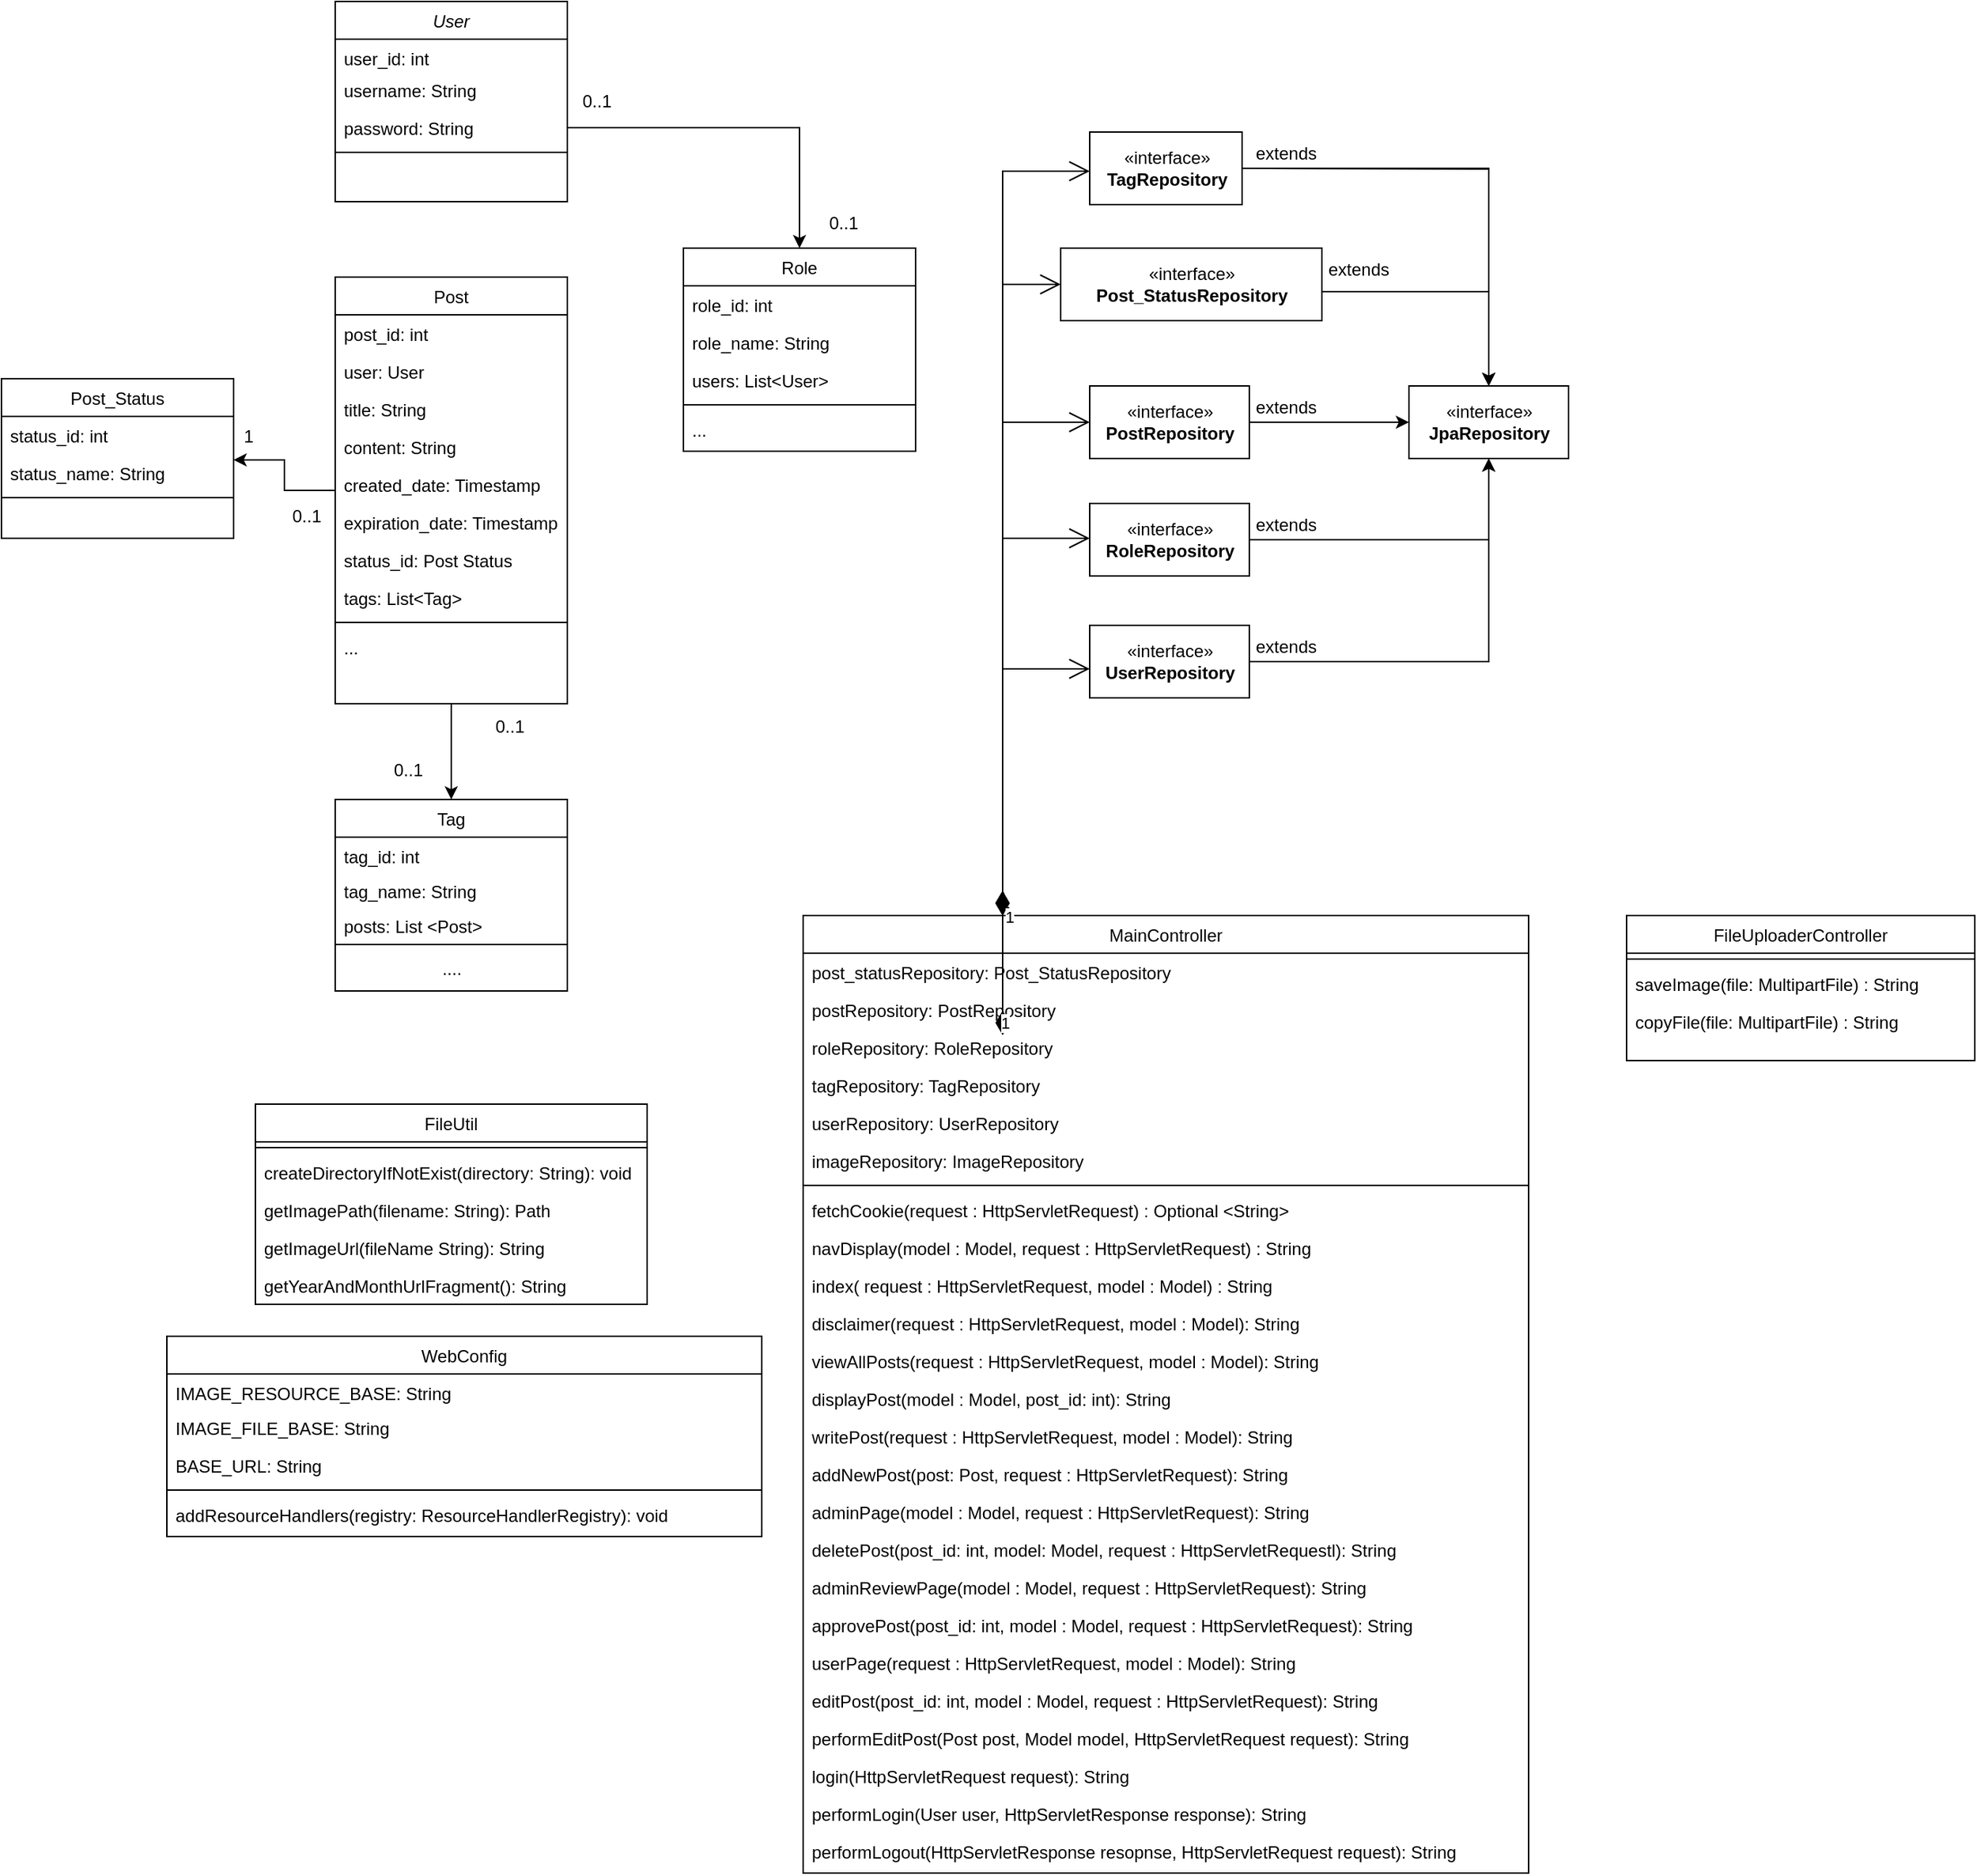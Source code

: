 <mxfile version="20.6.0" type="google"><diagram id="C5RBs43oDa-KdzZeNtuy" name="Page-1"><mxGraphModel dx="2312" dy="975" grid="1" gridSize="10" guides="1" tooltips="1" connect="1" arrows="1" fold="1" page="1" pageScale="1" pageWidth="827" pageHeight="1169" math="0" shadow="0"><root><mxCell id="WIyWlLk6GJQsqaUBKTNV-0"/><mxCell id="WIyWlLk6GJQsqaUBKTNV-1" parent="WIyWlLk6GJQsqaUBKTNV-0"/><mxCell id="zkfFHV4jXpPFQw0GAbJ--0" value="User" style="swimlane;fontStyle=2;align=center;verticalAlign=top;childLayout=stackLayout;horizontal=1;startSize=26;horizontalStack=0;resizeParent=1;resizeLast=0;collapsible=1;marginBottom=0;rounded=0;shadow=0;strokeWidth=1;" parent="WIyWlLk6GJQsqaUBKTNV-1" vertex="1"><mxGeometry x="120" y="170" width="160" height="138" as="geometry"><mxRectangle x="230" y="140" width="160" height="26" as="alternateBounds"/></mxGeometry></mxCell><mxCell id="zkfFHV4jXpPFQw0GAbJ--1" value="user_id: int" style="text;align=left;verticalAlign=top;spacingLeft=4;spacingRight=4;overflow=hidden;rotatable=0;points=[[0,0.5],[1,0.5]];portConstraint=eastwest;" parent="zkfFHV4jXpPFQw0GAbJ--0" vertex="1"><mxGeometry y="26" width="160" height="22" as="geometry"/></mxCell><mxCell id="zkfFHV4jXpPFQw0GAbJ--2" value="username: String" style="text;align=left;verticalAlign=top;spacingLeft=4;spacingRight=4;overflow=hidden;rotatable=0;points=[[0,0.5],[1,0.5]];portConstraint=eastwest;rounded=0;shadow=0;html=0;" parent="zkfFHV4jXpPFQw0GAbJ--0" vertex="1"><mxGeometry y="48" width="160" height="26" as="geometry"/></mxCell><mxCell id="zkfFHV4jXpPFQw0GAbJ--3" value="password: String" style="text;align=left;verticalAlign=top;spacingLeft=4;spacingRight=4;overflow=hidden;rotatable=0;points=[[0,0.5],[1,0.5]];portConstraint=eastwest;rounded=0;shadow=0;html=0;" parent="zkfFHV4jXpPFQw0GAbJ--0" vertex="1"><mxGeometry y="74" width="160" height="26" as="geometry"/></mxCell><mxCell id="zkfFHV4jXpPFQw0GAbJ--4" value="" style="line;html=1;strokeWidth=1;align=left;verticalAlign=middle;spacingTop=-1;spacingLeft=3;spacingRight=3;rotatable=0;labelPosition=right;points=[];portConstraint=eastwest;" parent="zkfFHV4jXpPFQw0GAbJ--0" vertex="1"><mxGeometry y="100" width="160" height="8" as="geometry"/></mxCell><mxCell id="aZ4R069XLsrxZtTj2eL8-34" style="edgeStyle=orthogonalEdgeStyle;rounded=0;orthogonalLoop=1;jettySize=auto;html=1;entryX=0.5;entryY=0;entryDx=0;entryDy=0;" parent="WIyWlLk6GJQsqaUBKTNV-1" source="zkfFHV4jXpPFQw0GAbJ--6" target="zkfFHV4jXpPFQw0GAbJ--13" edge="1"><mxGeometry relative="1" as="geometry"/></mxCell><mxCell id="aZ4R069XLsrxZtTj2eL8-40" style="edgeStyle=orthogonalEdgeStyle;rounded=0;orthogonalLoop=1;jettySize=auto;html=1;entryX=1;entryY=0.154;entryDx=0;entryDy=0;entryPerimeter=0;" parent="WIyWlLk6GJQsqaUBKTNV-1" source="zkfFHV4jXpPFQw0GAbJ--6" target="zkfFHV4jXpPFQw0GAbJ--19" edge="1"><mxGeometry relative="1" as="geometry"/></mxCell><mxCell id="zkfFHV4jXpPFQw0GAbJ--6" value="Post" style="swimlane;fontStyle=0;align=center;verticalAlign=top;childLayout=stackLayout;horizontal=1;startSize=26;horizontalStack=0;resizeParent=1;resizeLast=0;collapsible=1;marginBottom=0;rounded=0;shadow=0;strokeWidth=1;" parent="WIyWlLk6GJQsqaUBKTNV-1" vertex="1"><mxGeometry x="120" y="360" width="160" height="294" as="geometry"><mxRectangle x="130" y="380" width="160" height="26" as="alternateBounds"/></mxGeometry></mxCell><mxCell id="zkfFHV4jXpPFQw0GAbJ--7" value="post_id: int" style="text;align=left;verticalAlign=top;spacingLeft=4;spacingRight=4;overflow=hidden;rotatable=0;points=[[0,0.5],[1,0.5]];portConstraint=eastwest;" parent="zkfFHV4jXpPFQw0GAbJ--6" vertex="1"><mxGeometry y="26" width="160" height="26" as="geometry"/></mxCell><mxCell id="zkfFHV4jXpPFQw0GAbJ--8" value="user: User" style="text;align=left;verticalAlign=top;spacingLeft=4;spacingRight=4;overflow=hidden;rotatable=0;points=[[0,0.5],[1,0.5]];portConstraint=eastwest;rounded=0;shadow=0;html=0;" parent="zkfFHV4jXpPFQw0GAbJ--6" vertex="1"><mxGeometry y="52" width="160" height="26" as="geometry"/></mxCell><mxCell id="aZ4R069XLsrxZtTj2eL8-24" value="title: String" style="text;align=left;verticalAlign=top;spacingLeft=4;spacingRight=4;overflow=hidden;rotatable=0;points=[[0,0.5],[1,0.5]];portConstraint=eastwest;rounded=0;shadow=0;html=0;" parent="zkfFHV4jXpPFQw0GAbJ--6" vertex="1"><mxGeometry y="78" width="160" height="26" as="geometry"/></mxCell><mxCell id="aZ4R069XLsrxZtTj2eL8-25" value="content: String" style="text;align=left;verticalAlign=top;spacingLeft=4;spacingRight=4;overflow=hidden;rotatable=0;points=[[0,0.5],[1,0.5]];portConstraint=eastwest;rounded=0;shadow=0;html=0;" parent="zkfFHV4jXpPFQw0GAbJ--6" vertex="1"><mxGeometry y="104" width="160" height="26" as="geometry"/></mxCell><mxCell id="aZ4R069XLsrxZtTj2eL8-23" value="created_date: Timestamp" style="text;align=left;verticalAlign=top;spacingLeft=4;spacingRight=4;overflow=hidden;rotatable=0;points=[[0,0.5],[1,0.5]];portConstraint=eastwest;rounded=0;shadow=0;html=0;" parent="zkfFHV4jXpPFQw0GAbJ--6" vertex="1"><mxGeometry y="130" width="160" height="26" as="geometry"/></mxCell><mxCell id="aZ4R069XLsrxZtTj2eL8-26" value="expiration_date: Timestamp" style="text;align=left;verticalAlign=top;spacingLeft=4;spacingRight=4;overflow=hidden;rotatable=0;points=[[0,0.5],[1,0.5]];portConstraint=eastwest;rounded=0;shadow=0;html=0;" parent="zkfFHV4jXpPFQw0GAbJ--6" vertex="1"><mxGeometry y="156" width="160" height="26" as="geometry"/></mxCell><mxCell id="aZ4R069XLsrxZtTj2eL8-27" value="status_id: Post Status" style="text;align=left;verticalAlign=top;spacingLeft=4;spacingRight=4;overflow=hidden;rotatable=0;points=[[0,0.5],[1,0.5]];portConstraint=eastwest;rounded=0;shadow=0;html=0;" parent="zkfFHV4jXpPFQw0GAbJ--6" vertex="1"><mxGeometry y="182" width="160" height="26" as="geometry"/></mxCell><mxCell id="aZ4R069XLsrxZtTj2eL8-28" value="tags: List&lt;Tag&gt;" style="text;align=left;verticalAlign=top;spacingLeft=4;spacingRight=4;overflow=hidden;rotatable=0;points=[[0,0.5],[1,0.5]];portConstraint=eastwest;rounded=0;shadow=0;html=0;" parent="zkfFHV4jXpPFQw0GAbJ--6" vertex="1"><mxGeometry y="208" width="160" height="26" as="geometry"/></mxCell><mxCell id="zkfFHV4jXpPFQw0GAbJ--9" value="" style="line;html=1;strokeWidth=1;align=left;verticalAlign=middle;spacingTop=-1;spacingLeft=3;spacingRight=3;rotatable=0;labelPosition=right;points=[];portConstraint=eastwest;" parent="zkfFHV4jXpPFQw0GAbJ--6" vertex="1"><mxGeometry y="234" width="160" height="8" as="geometry"/></mxCell><mxCell id="zkfFHV4jXpPFQw0GAbJ--11" value="..." style="text;align=left;verticalAlign=top;spacingLeft=4;spacingRight=4;overflow=hidden;rotatable=0;points=[[0,0.5],[1,0.5]];portConstraint=eastwest;" parent="zkfFHV4jXpPFQw0GAbJ--6" vertex="1"><mxGeometry y="242" width="160" height="26" as="geometry"/></mxCell><mxCell id="zkfFHV4jXpPFQw0GAbJ--13" value="Tag" style="swimlane;fontStyle=0;align=center;verticalAlign=top;childLayout=stackLayout;horizontal=1;startSize=26;horizontalStack=0;resizeParent=1;resizeLast=0;collapsible=1;marginBottom=0;rounded=0;shadow=0;strokeWidth=1;" parent="WIyWlLk6GJQsqaUBKTNV-1" vertex="1"><mxGeometry x="120" y="720" width="160" height="132" as="geometry"><mxRectangle x="340" y="380" width="170" height="26" as="alternateBounds"/></mxGeometry></mxCell><mxCell id="zkfFHV4jXpPFQw0GAbJ--14" value="tag_id: int" style="text;align=left;verticalAlign=top;spacingLeft=4;spacingRight=4;overflow=hidden;rotatable=0;points=[[0,0.5],[1,0.5]];portConstraint=eastwest;" parent="zkfFHV4jXpPFQw0GAbJ--13" vertex="1"><mxGeometry y="26" width="160" height="24" as="geometry"/></mxCell><mxCell id="aZ4R069XLsrxZtTj2eL8-18" value="tag_name: String" style="text;align=left;verticalAlign=top;spacingLeft=4;spacingRight=4;overflow=hidden;rotatable=0;points=[[0,0.5],[1,0.5]];portConstraint=eastwest;" parent="zkfFHV4jXpPFQw0GAbJ--13" vertex="1"><mxGeometry y="50" width="160" height="24" as="geometry"/></mxCell><mxCell id="aZ4R069XLsrxZtTj2eL8-19" value="posts: List &lt;Post&gt;" style="text;align=left;verticalAlign=top;spacingLeft=4;spacingRight=4;overflow=hidden;rotatable=0;points=[[0,0.5],[1,0.5]];portConstraint=eastwest;" parent="zkfFHV4jXpPFQw0GAbJ--13" vertex="1"><mxGeometry y="74" width="160" height="24" as="geometry"/></mxCell><mxCell id="zkfFHV4jXpPFQw0GAbJ--15" value="" style="line;html=1;strokeWidth=1;align=left;verticalAlign=middle;spacingTop=-1;spacingLeft=3;spacingRight=3;rotatable=0;labelPosition=right;points=[];portConstraint=eastwest;" parent="zkfFHV4jXpPFQw0GAbJ--13" vertex="1"><mxGeometry y="98" width="160" height="4" as="geometry"/></mxCell><mxCell id="aZ4R069XLsrxZtTj2eL8-20" value="...." style="text;html=1;align=center;verticalAlign=middle;resizable=0;points=[];autosize=1;strokeColor=none;fillColor=none;" parent="zkfFHV4jXpPFQw0GAbJ--13" vertex="1"><mxGeometry y="102" width="160" height="30" as="geometry"/></mxCell><mxCell id="zkfFHV4jXpPFQw0GAbJ--17" value="Post_Status" style="swimlane;fontStyle=0;align=center;verticalAlign=top;childLayout=stackLayout;horizontal=1;startSize=26;horizontalStack=0;resizeParent=1;resizeLast=0;collapsible=1;marginBottom=0;rounded=0;shadow=0;strokeWidth=1;" parent="WIyWlLk6GJQsqaUBKTNV-1" vertex="1"><mxGeometry x="-110" y="430" width="160" height="110" as="geometry"><mxRectangle x="550" y="140" width="160" height="26" as="alternateBounds"/></mxGeometry></mxCell><mxCell id="zkfFHV4jXpPFQw0GAbJ--18" value="status_id: int" style="text;align=left;verticalAlign=top;spacingLeft=4;spacingRight=4;overflow=hidden;rotatable=0;points=[[0,0.5],[1,0.5]];portConstraint=eastwest;" parent="zkfFHV4jXpPFQw0GAbJ--17" vertex="1"><mxGeometry y="26" width="160" height="26" as="geometry"/></mxCell><mxCell id="zkfFHV4jXpPFQw0GAbJ--19" value="status_name: String" style="text;align=left;verticalAlign=top;spacingLeft=4;spacingRight=4;overflow=hidden;rotatable=0;points=[[0,0.5],[1,0.5]];portConstraint=eastwest;rounded=0;shadow=0;html=0;" parent="zkfFHV4jXpPFQw0GAbJ--17" vertex="1"><mxGeometry y="52" width="160" height="26" as="geometry"/></mxCell><mxCell id="zkfFHV4jXpPFQw0GAbJ--23" value="" style="line;html=1;strokeWidth=1;align=left;verticalAlign=middle;spacingTop=-1;spacingLeft=3;spacingRight=3;rotatable=0;labelPosition=right;points=[];portConstraint=eastwest;" parent="zkfFHV4jXpPFQw0GAbJ--17" vertex="1"><mxGeometry y="78" width="160" height="8" as="geometry"/></mxCell><mxCell id="aZ4R069XLsrxZtTj2eL8-0" value="Role" style="swimlane;fontStyle=0;align=center;verticalAlign=top;childLayout=stackLayout;horizontal=1;startSize=26;horizontalStack=0;resizeParent=1;resizeLast=0;collapsible=1;marginBottom=0;rounded=0;shadow=0;strokeWidth=1;" parent="WIyWlLk6GJQsqaUBKTNV-1" vertex="1"><mxGeometry x="360" y="340" width="160" height="140" as="geometry"><mxRectangle x="130" y="380" width="160" height="26" as="alternateBounds"/></mxGeometry></mxCell><mxCell id="aZ4R069XLsrxZtTj2eL8-1" value="role_id: int" style="text;align=left;verticalAlign=top;spacingLeft=4;spacingRight=4;overflow=hidden;rotatable=0;points=[[0,0.5],[1,0.5]];portConstraint=eastwest;" parent="aZ4R069XLsrxZtTj2eL8-0" vertex="1"><mxGeometry y="26" width="160" height="26" as="geometry"/></mxCell><mxCell id="aZ4R069XLsrxZtTj2eL8-29" value="role_name: String" style="text;align=left;verticalAlign=top;spacingLeft=4;spacingRight=4;overflow=hidden;rotatable=0;points=[[0,0.5],[1,0.5]];portConstraint=eastwest;" parent="aZ4R069XLsrxZtTj2eL8-0" vertex="1"><mxGeometry y="52" width="160" height="26" as="geometry"/></mxCell><mxCell id="aZ4R069XLsrxZtTj2eL8-30" value="users: List&lt;User&gt;" style="text;align=left;verticalAlign=top;spacingLeft=4;spacingRight=4;overflow=hidden;rotatable=0;points=[[0,0.5],[1,0.5]];portConstraint=eastwest;rounded=0;shadow=0;html=0;" parent="aZ4R069XLsrxZtTj2eL8-0" vertex="1"><mxGeometry y="78" width="160" height="26" as="geometry"/></mxCell><mxCell id="aZ4R069XLsrxZtTj2eL8-3" value="" style="line;html=1;strokeWidth=1;align=left;verticalAlign=middle;spacingTop=-1;spacingLeft=3;spacingRight=3;rotatable=0;labelPosition=right;points=[];portConstraint=eastwest;" parent="aZ4R069XLsrxZtTj2eL8-0" vertex="1"><mxGeometry y="104" width="160" height="8" as="geometry"/></mxCell><mxCell id="aZ4R069XLsrxZtTj2eL8-5" value="..." style="text;align=left;verticalAlign=top;spacingLeft=4;spacingRight=4;overflow=hidden;rotatable=0;points=[[0,0.5],[1,0.5]];portConstraint=eastwest;" parent="aZ4R069XLsrxZtTj2eL8-0" vertex="1"><mxGeometry y="112" width="160" height="26" as="geometry"/></mxCell><mxCell id="aZ4R069XLsrxZtTj2eL8-31" style="edgeStyle=orthogonalEdgeStyle;rounded=0;orthogonalLoop=1;jettySize=auto;html=1;" parent="WIyWlLk6GJQsqaUBKTNV-1" source="zkfFHV4jXpPFQw0GAbJ--3" target="aZ4R069XLsrxZtTj2eL8-0" edge="1"><mxGeometry relative="1" as="geometry"/></mxCell><mxCell id="aZ4R069XLsrxZtTj2eL8-32" value="0..1" style="text;html=1;align=center;verticalAlign=middle;resizable=0;points=[];autosize=1;strokeColor=none;fillColor=none;" parent="WIyWlLk6GJQsqaUBKTNV-1" vertex="1"><mxGeometry x="280" y="224" width="40" height="30" as="geometry"/></mxCell><mxCell id="aZ4R069XLsrxZtTj2eL8-33" value="0..1" style="text;html=1;align=center;verticalAlign=middle;resizable=0;points=[];autosize=1;strokeColor=none;fillColor=none;" parent="WIyWlLk6GJQsqaUBKTNV-1" vertex="1"><mxGeometry x="450" y="308" width="40" height="30" as="geometry"/></mxCell><mxCell id="aZ4R069XLsrxZtTj2eL8-35" value="0..1" style="text;html=1;align=center;verticalAlign=middle;resizable=0;points=[];autosize=1;strokeColor=none;fillColor=none;" parent="WIyWlLk6GJQsqaUBKTNV-1" vertex="1"><mxGeometry x="220" y="655" width="40" height="30" as="geometry"/></mxCell><mxCell id="aZ4R069XLsrxZtTj2eL8-36" value="0..1" style="text;html=1;align=center;verticalAlign=middle;resizable=0;points=[];autosize=1;strokeColor=none;fillColor=none;" parent="WIyWlLk6GJQsqaUBKTNV-1" vertex="1"><mxGeometry x="150" y="685" width="40" height="30" as="geometry"/></mxCell><mxCell id="aZ4R069XLsrxZtTj2eL8-41" value="0..1" style="text;html=1;align=center;verticalAlign=middle;resizable=0;points=[];autosize=1;strokeColor=none;fillColor=none;" parent="WIyWlLk6GJQsqaUBKTNV-1" vertex="1"><mxGeometry x="80" y="510" width="40" height="30" as="geometry"/></mxCell><mxCell id="aZ4R069XLsrxZtTj2eL8-42" value="1" style="text;html=1;align=center;verticalAlign=middle;resizable=0;points=[];autosize=1;strokeColor=none;fillColor=none;" parent="WIyWlLk6GJQsqaUBKTNV-1" vertex="1"><mxGeometry x="45" y="455" width="30" height="30" as="geometry"/></mxCell><mxCell id="aZ4R069XLsrxZtTj2eL8-49" value="«interface»&lt;br&gt;&lt;b&gt;JpaRepository&lt;/b&gt;" style="html=1;" parent="WIyWlLk6GJQsqaUBKTNV-1" vertex="1"><mxGeometry x="860" y="435" width="110" height="50" as="geometry"/></mxCell><mxCell id="aZ4R069XLsrxZtTj2eL8-60" style="edgeStyle=orthogonalEdgeStyle;rounded=0;orthogonalLoop=1;jettySize=auto;html=1;entryX=0;entryY=0.5;entryDx=0;entryDy=0;" parent="WIyWlLk6GJQsqaUBKTNV-1" source="aZ4R069XLsrxZtTj2eL8-50" target="aZ4R069XLsrxZtTj2eL8-49" edge="1"><mxGeometry relative="1" as="geometry"/></mxCell><mxCell id="aZ4R069XLsrxZtTj2eL8-50" value="«interface»&lt;br&gt;&lt;b&gt;PostRepository&lt;/b&gt;" style="html=1;" parent="WIyWlLk6GJQsqaUBKTNV-1" vertex="1"><mxGeometry x="640" y="435" width="110" height="50" as="geometry"/></mxCell><mxCell id="aZ4R069XLsrxZtTj2eL8-58" style="edgeStyle=orthogonalEdgeStyle;rounded=0;orthogonalLoop=1;jettySize=auto;html=1;entryX=0.5;entryY=0;entryDx=0;entryDy=0;" parent="WIyWlLk6GJQsqaUBKTNV-1" target="aZ4R069XLsrxZtTj2eL8-49" edge="1"><mxGeometry relative="1" as="geometry"><mxPoint x="750" y="285" as="sourcePoint"/></mxGeometry></mxCell><mxCell id="aZ4R069XLsrxZtTj2eL8-59" style="edgeStyle=orthogonalEdgeStyle;rounded=0;orthogonalLoop=1;jettySize=auto;html=1;entryX=0.5;entryY=0;entryDx=0;entryDy=0;startArrow=none;exitX=1;exitY=0.5;exitDx=0;exitDy=0;" parent="WIyWlLk6GJQsqaUBKTNV-1" source="aZ4R069XLsrxZtTj2eL8-52" target="aZ4R069XLsrxZtTj2eL8-49" edge="1"><mxGeometry relative="1" as="geometry"><mxPoint x="810" y="370" as="sourcePoint"/><Array as="points"><mxPoint x="800" y="370"/><mxPoint x="915" y="370"/></Array></mxGeometry></mxCell><mxCell id="aZ4R069XLsrxZtTj2eL8-52" value="«interface»&lt;br&gt;&lt;b&gt;Post_StatusRepository&lt;/b&gt;" style="html=1;" parent="WIyWlLk6GJQsqaUBKTNV-1" vertex="1"><mxGeometry x="620" y="340" width="180" height="50" as="geometry"/></mxCell><mxCell id="aZ4R069XLsrxZtTj2eL8-57" style="edgeStyle=orthogonalEdgeStyle;rounded=0;orthogonalLoop=1;jettySize=auto;html=1;entryX=0.5;entryY=0;entryDx=0;entryDy=0;" parent="WIyWlLk6GJQsqaUBKTNV-1" source="aZ4R069XLsrxZtTj2eL8-53" target="aZ4R069XLsrxZtTj2eL8-49" edge="1"><mxGeometry relative="1" as="geometry"/></mxCell><mxCell id="aZ4R069XLsrxZtTj2eL8-53" value="«interface»&lt;br&gt;&lt;b&gt;TagRepository&lt;/b&gt;" style="html=1;" parent="WIyWlLk6GJQsqaUBKTNV-1" vertex="1"><mxGeometry x="640" y="260" width="105" height="50" as="geometry"/></mxCell><mxCell id="aZ4R069XLsrxZtTj2eL8-61" style="edgeStyle=orthogonalEdgeStyle;rounded=0;orthogonalLoop=1;jettySize=auto;html=1;entryX=0.5;entryY=1;entryDx=0;entryDy=0;" parent="WIyWlLk6GJQsqaUBKTNV-1" source="aZ4R069XLsrxZtTj2eL8-54" target="aZ4R069XLsrxZtTj2eL8-49" edge="1"><mxGeometry relative="1" as="geometry"/></mxCell><mxCell id="aZ4R069XLsrxZtTj2eL8-54" value="«interface»&lt;br&gt;&lt;b&gt;RoleRepository&lt;/b&gt;" style="html=1;" parent="WIyWlLk6GJQsqaUBKTNV-1" vertex="1"><mxGeometry x="640" y="516" width="110" height="50" as="geometry"/></mxCell><mxCell id="aZ4R069XLsrxZtTj2eL8-62" style="edgeStyle=orthogonalEdgeStyle;rounded=0;orthogonalLoop=1;jettySize=auto;html=1;entryX=0.5;entryY=1;entryDx=0;entryDy=0;" parent="WIyWlLk6GJQsqaUBKTNV-1" source="aZ4R069XLsrxZtTj2eL8-56" target="aZ4R069XLsrxZtTj2eL8-49" edge="1"><mxGeometry relative="1" as="geometry"/></mxCell><mxCell id="aZ4R069XLsrxZtTj2eL8-56" value="«interface»&lt;br&gt;&lt;b&gt;UserRepository&lt;/b&gt;" style="html=1;" parent="WIyWlLk6GJQsqaUBKTNV-1" vertex="1"><mxGeometry x="640" y="600" width="110" height="50" as="geometry"/></mxCell><mxCell id="7aZfJcivv18fAQniTDY9-14" value="extends" style="text;html=1;align=center;verticalAlign=middle;resizable=0;points=[];autosize=1;strokeColor=none;fillColor=none;" parent="WIyWlLk6GJQsqaUBKTNV-1" vertex="1"><mxGeometry x="740" y="516" width="70" height="30" as="geometry"/></mxCell><mxCell id="7aZfJcivv18fAQniTDY9-15" value="extends" style="text;html=1;align=center;verticalAlign=middle;resizable=0;points=[];autosize=1;strokeColor=none;fillColor=none;" parent="WIyWlLk6GJQsqaUBKTNV-1" vertex="1"><mxGeometry x="740" y="600" width="70" height="30" as="geometry"/></mxCell><mxCell id="aZ4R069XLsrxZtTj2eL8-65" value="extends" style="text;html=1;align=center;verticalAlign=middle;resizable=0;points=[];autosize=1;strokeColor=none;fillColor=none;" parent="WIyWlLk6GJQsqaUBKTNV-1" vertex="1"><mxGeometry x="740" y="260" width="70" height="30" as="geometry"/></mxCell><mxCell id="7aZfJcivv18fAQniTDY9-16" value="extends" style="text;html=1;align=center;verticalAlign=middle;resizable=0;points=[];autosize=1;strokeColor=none;fillColor=none;" parent="WIyWlLk6GJQsqaUBKTNV-1" vertex="1"><mxGeometry x="740" y="435" width="70" height="30" as="geometry"/></mxCell><mxCell id="aZ4R069XLsrxZtTj2eL8-67" value="MainController" style="swimlane;fontStyle=0;align=center;verticalAlign=top;childLayout=stackLayout;horizontal=1;startSize=26;horizontalStack=0;resizeParent=1;resizeLast=0;collapsible=1;marginBottom=0;rounded=0;shadow=0;strokeWidth=1;" parent="WIyWlLk6GJQsqaUBKTNV-1" vertex="1"><mxGeometry x="442.5" y="800" width="500" height="660" as="geometry"><mxRectangle x="130" y="380" width="160" height="26" as="alternateBounds"/></mxGeometry></mxCell><mxCell id="aZ4R069XLsrxZtTj2eL8-68" value="post_statusRepository: Post_StatusRepository" style="text;align=left;verticalAlign=top;spacingLeft=4;spacingRight=4;overflow=hidden;rotatable=0;points=[[0,0.5],[1,0.5]];portConstraint=eastwest;" parent="aZ4R069XLsrxZtTj2eL8-67" vertex="1"><mxGeometry y="26" width="500" height="26" as="geometry"/></mxCell><mxCell id="aZ4R069XLsrxZtTj2eL8-73" value="postRepository: PostRepository" style="text;align=left;verticalAlign=top;spacingLeft=4;spacingRight=4;overflow=hidden;rotatable=0;points=[[0,0.5],[1,0.5]];portConstraint=eastwest;" parent="aZ4R069XLsrxZtTj2eL8-67" vertex="1"><mxGeometry y="52" width="500" height="26" as="geometry"/></mxCell><mxCell id="aZ4R069XLsrxZtTj2eL8-72" value="roleRepository: RoleRepository" style="text;align=left;verticalAlign=top;spacingLeft=4;spacingRight=4;overflow=hidden;rotatable=0;points=[[0,0.5],[1,0.5]];portConstraint=eastwest;" parent="aZ4R069XLsrxZtTj2eL8-67" vertex="1"><mxGeometry y="78" width="500" height="26" as="geometry"/></mxCell><mxCell id="aZ4R069XLsrxZtTj2eL8-75" value="tagRepository: TagRepository" style="text;align=left;verticalAlign=top;spacingLeft=4;spacingRight=4;overflow=hidden;rotatable=0;points=[[0,0.5],[1,0.5]];portConstraint=eastwest;" parent="aZ4R069XLsrxZtTj2eL8-67" vertex="1"><mxGeometry y="104" width="500" height="26" as="geometry"/></mxCell><mxCell id="aZ4R069XLsrxZtTj2eL8-74" value="userRepository: UserRepository" style="text;align=left;verticalAlign=top;spacingLeft=4;spacingRight=4;overflow=hidden;rotatable=0;points=[[0,0.5],[1,0.5]];portConstraint=eastwest;" parent="aZ4R069XLsrxZtTj2eL8-67" vertex="1"><mxGeometry y="130" width="500" height="26" as="geometry"/></mxCell><mxCell id="aZ4R069XLsrxZtTj2eL8-76" value="imageRepository: ImageRepository" style="text;align=left;verticalAlign=top;spacingLeft=4;spacingRight=4;overflow=hidden;rotatable=0;points=[[0,0.5],[1,0.5]];portConstraint=eastwest;" parent="aZ4R069XLsrxZtTj2eL8-67" vertex="1"><mxGeometry y="156" width="500" height="26" as="geometry"/></mxCell><mxCell id="aZ4R069XLsrxZtTj2eL8-71" value="" style="line;html=1;strokeWidth=1;align=left;verticalAlign=middle;spacingTop=-1;spacingLeft=3;spacingRight=3;rotatable=0;labelPosition=right;points=[];portConstraint=eastwest;" parent="aZ4R069XLsrxZtTj2eL8-67" vertex="1"><mxGeometry y="182" width="500" height="8" as="geometry"/></mxCell><mxCell id="aZ4R069XLsrxZtTj2eL8-78" value="fetchCookie(request : HttpServletRequest) : Optional &lt;String&gt;" style="text;align=left;verticalAlign=top;spacingLeft=4;spacingRight=4;overflow=hidden;rotatable=0;points=[[0,0.5],[1,0.5]];portConstraint=eastwest;" parent="aZ4R069XLsrxZtTj2eL8-67" vertex="1"><mxGeometry y="190" width="500" height="26" as="geometry"/></mxCell><mxCell id="aZ4R069XLsrxZtTj2eL8-80" value="navDisplay(model : Model, request : HttpServletRequest) : String" style="text;align=left;verticalAlign=top;spacingLeft=4;spacingRight=4;overflow=hidden;rotatable=0;points=[[0,0.5],[1,0.5]];portConstraint=eastwest;" parent="aZ4R069XLsrxZtTj2eL8-67" vertex="1"><mxGeometry y="216" width="500" height="26" as="geometry"/></mxCell><mxCell id="aZ4R069XLsrxZtTj2eL8-84" value="index( request : HttpServletRequest, model : Model) : String" style="text;align=left;verticalAlign=top;spacingLeft=4;spacingRight=4;overflow=hidden;rotatable=0;points=[[0,0.5],[1,0.5]];portConstraint=eastwest;" parent="aZ4R069XLsrxZtTj2eL8-67" vertex="1"><mxGeometry y="242" width="500" height="26" as="geometry"/></mxCell><mxCell id="11-VNUMLQKVcie1dP-Q_-9" value="disclaimer(request : HttpServletRequest, model : Model): String" style="text;align=left;verticalAlign=top;spacingLeft=4;spacingRight=4;overflow=hidden;rotatable=0;points=[[0,0.5],[1,0.5]];portConstraint=eastwest;" parent="aZ4R069XLsrxZtTj2eL8-67" vertex="1"><mxGeometry y="268" width="500" height="26" as="geometry"/></mxCell><mxCell id="aZ4R069XLsrxZtTj2eL8-85" value="viewAllPosts(request : HttpServletRequest, model : Model): String" style="text;align=left;verticalAlign=top;spacingLeft=4;spacingRight=4;overflow=hidden;rotatable=0;points=[[0,0.5],[1,0.5]];portConstraint=eastwest;" parent="aZ4R069XLsrxZtTj2eL8-67" vertex="1"><mxGeometry y="294" width="500" height="26" as="geometry"/></mxCell><mxCell id="aZ4R069XLsrxZtTj2eL8-87" value="displayPost(model : Model, post_id: int): String" style="text;align=left;verticalAlign=top;spacingLeft=4;spacingRight=4;overflow=hidden;rotatable=0;points=[[0,0.5],[1,0.5]];portConstraint=eastwest;" parent="aZ4R069XLsrxZtTj2eL8-67" vertex="1"><mxGeometry y="320" width="500" height="26" as="geometry"/></mxCell><mxCell id="aZ4R069XLsrxZtTj2eL8-88" value="writePost(request : HttpServletRequest, model : Model): String" style="text;align=left;verticalAlign=top;spacingLeft=4;spacingRight=4;overflow=hidden;rotatable=0;points=[[0,0.5],[1,0.5]];portConstraint=eastwest;" parent="aZ4R069XLsrxZtTj2eL8-67" vertex="1"><mxGeometry y="346" width="500" height="26" as="geometry"/></mxCell><mxCell id="aZ4R069XLsrxZtTj2eL8-91" value="addNewPost(post: Post, request : HttpServletRequest): String" style="text;align=left;verticalAlign=top;spacingLeft=4;spacingRight=4;overflow=hidden;rotatable=0;points=[[0,0.5],[1,0.5]];portConstraint=eastwest;" parent="aZ4R069XLsrxZtTj2eL8-67" vertex="1"><mxGeometry y="372" width="500" height="26" as="geometry"/></mxCell><mxCell id="aZ4R069XLsrxZtTj2eL8-90" value="adminPage(model : Model, request : HttpServletRequest): String" style="text;align=left;verticalAlign=top;spacingLeft=4;spacingRight=4;overflow=hidden;rotatable=0;points=[[0,0.5],[1,0.5]];portConstraint=eastwest;" parent="aZ4R069XLsrxZtTj2eL8-67" vertex="1"><mxGeometry y="398" width="500" height="26" as="geometry"/></mxCell><mxCell id="aZ4R069XLsrxZtTj2eL8-89" value="deletePost(post_id: int, model: Model, request : HttpServletRequestl): String" style="text;align=left;verticalAlign=top;spacingLeft=4;spacingRight=4;overflow=hidden;rotatable=0;points=[[0,0.5],[1,0.5]];portConstraint=eastwest;" parent="aZ4R069XLsrxZtTj2eL8-67" vertex="1"><mxGeometry y="424" width="500" height="26" as="geometry"/></mxCell><mxCell id="7aZfJcivv18fAQniTDY9-77" value="adminReviewPage(model : Model, request : HttpServletRequest): String" style="text;align=left;verticalAlign=top;spacingLeft=4;spacingRight=4;overflow=hidden;rotatable=0;points=[[0,0.5],[1,0.5]];portConstraint=eastwest;" parent="aZ4R069XLsrxZtTj2eL8-67" vertex="1"><mxGeometry y="450" width="500" height="26" as="geometry"/></mxCell><mxCell id="7aZfJcivv18fAQniTDY9-78" value="approvePost(post_id: int, model : Model, request : HttpServletRequest): String" style="text;align=left;verticalAlign=top;spacingLeft=4;spacingRight=4;overflow=hidden;rotatable=0;points=[[0,0.5],[1,0.5]];portConstraint=eastwest;" parent="aZ4R069XLsrxZtTj2eL8-67" vertex="1"><mxGeometry y="476" width="500" height="26" as="geometry"/></mxCell><mxCell id="7aZfJcivv18fAQniTDY9-81" value="userPage(request : HttpServletRequest, model : Model): String" style="text;align=left;verticalAlign=top;spacingLeft=4;spacingRight=4;overflow=hidden;rotatable=0;points=[[0,0.5],[1,0.5]];portConstraint=eastwest;" parent="aZ4R069XLsrxZtTj2eL8-67" vertex="1"><mxGeometry y="502" width="500" height="26" as="geometry"/></mxCell><mxCell id="7aZfJcivv18fAQniTDY9-83" value="editPost(post_id: int, model : Model, request : HttpServletRequest): String" style="text;align=left;verticalAlign=top;spacingLeft=4;spacingRight=4;overflow=hidden;rotatable=0;points=[[0,0.5],[1,0.5]];portConstraint=eastwest;" parent="aZ4R069XLsrxZtTj2eL8-67" vertex="1"><mxGeometry y="528" width="500" height="26" as="geometry"/></mxCell><mxCell id="7aZfJcivv18fAQniTDY9-84" value="performEditPost(Post post, Model model, HttpServletRequest request): String" style="text;align=left;verticalAlign=top;spacingLeft=4;spacingRight=4;overflow=hidden;rotatable=0;points=[[0,0.5],[1,0.5]];portConstraint=eastwest;" parent="aZ4R069XLsrxZtTj2eL8-67" vertex="1"><mxGeometry y="554" width="500" height="26" as="geometry"/></mxCell><mxCell id="7aZfJcivv18fAQniTDY9-80" value="login(HttpServletRequest request): String" style="text;align=left;verticalAlign=top;spacingLeft=4;spacingRight=4;overflow=hidden;rotatable=0;points=[[0,0.5],[1,0.5]];portConstraint=eastwest;" parent="aZ4R069XLsrxZtTj2eL8-67" vertex="1"><mxGeometry y="580" width="500" height="26" as="geometry"/></mxCell><mxCell id="7aZfJcivv18fAQniTDY9-79" value="performLogin(User user, HttpServletResponse response): String" style="text;align=left;verticalAlign=top;spacingLeft=4;spacingRight=4;overflow=hidden;rotatable=0;points=[[0,0.5],[1,0.5]];portConstraint=eastwest;" parent="aZ4R069XLsrxZtTj2eL8-67" vertex="1"><mxGeometry y="606" width="500" height="26" as="geometry"/></mxCell><mxCell id="7aZfJcivv18fAQniTDY9-82" value="performLogout(HttpServletResponse resopnse, HttpServletRequest request): String" style="text;align=left;verticalAlign=top;spacingLeft=4;spacingRight=4;overflow=hidden;rotatable=0;points=[[0,0.5],[1,0.5]];portConstraint=eastwest;" parent="aZ4R069XLsrxZtTj2eL8-67" vertex="1"><mxGeometry y="632" width="500" height="26" as="geometry"/></mxCell><mxCell id="aZ4R069XLsrxZtTj2eL8-83" value="1" style="endArrow=open;html=1;endSize=12;startArrow=diamondThin;startSize=14;startFill=1;edgeStyle=orthogonalEdgeStyle;align=left;verticalAlign=bottom;rounded=0;" parent="WIyWlLk6GJQsqaUBKTNV-1" edge="1"><mxGeometry x="-1" y="3" relative="1" as="geometry"><mxPoint x="580" y="882.5" as="sourcePoint"/><mxPoint x="640" y="287" as="targetPoint"/><Array as="points"><mxPoint x="580" y="287.5"/></Array></mxGeometry></mxCell><mxCell id="7aZfJcivv18fAQniTDY9-36" value="1" style="endArrow=open;html=1;endSize=12;startArrow=diamondThin;startSize=14;startFill=1;edgeStyle=orthogonalEdgeStyle;align=left;verticalAlign=bottom;rounded=0;" parent="WIyWlLk6GJQsqaUBKTNV-1" edge="1"><mxGeometry x="-1" y="3" relative="1" as="geometry"><mxPoint x="580" y="800" as="sourcePoint"/><mxPoint x="640" y="460" as="targetPoint"/><Array as="points"><mxPoint x="580" y="460"/></Array></mxGeometry></mxCell><mxCell id="7aZfJcivv18fAQniTDY9-37" value="1" style="endArrow=open;html=1;endSize=12;startArrow=diamondThin;startSize=14;startFill=1;edgeStyle=orthogonalEdgeStyle;align=left;verticalAlign=bottom;rounded=0;" parent="WIyWlLk6GJQsqaUBKTNV-1" edge="1"><mxGeometry x="-1" y="3" relative="1" as="geometry"><mxPoint x="580" y="800" as="sourcePoint"/><mxPoint x="640" y="540" as="targetPoint"/><Array as="points"><mxPoint x="580" y="540"/></Array></mxGeometry></mxCell><mxCell id="7aZfJcivv18fAQniTDY9-38" value="1" style="endArrow=open;html=1;endSize=12;startArrow=diamondThin;startSize=14;startFill=1;edgeStyle=orthogonalEdgeStyle;align=left;verticalAlign=bottom;rounded=0;" parent="WIyWlLk6GJQsqaUBKTNV-1" edge="1"><mxGeometry x="-1" y="3" relative="1" as="geometry"><mxPoint x="580" y="800" as="sourcePoint"/><mxPoint x="640" y="630" as="targetPoint"/><Array as="points"><mxPoint x="580" y="630"/></Array></mxGeometry></mxCell><mxCell id="7aZfJcivv18fAQniTDY9-39" value="1" style="endArrow=open;html=1;endSize=12;startArrow=diamondThin;startSize=14;startFill=1;edgeStyle=orthogonalEdgeStyle;align=left;verticalAlign=bottom;rounded=0;entryX=0;entryY=0.5;entryDx=0;entryDy=0;" parent="WIyWlLk6GJQsqaUBKTNV-1" target="aZ4R069XLsrxZtTj2eL8-52" edge="1"><mxGeometry x="-1" y="-10" relative="1" as="geometry"><mxPoint x="580" y="800" as="sourcePoint"/><mxPoint x="600" y="370" as="targetPoint"/><Array as="points"><mxPoint x="580" y="365"/></Array><mxPoint x="-10" y="10" as="offset"/></mxGeometry></mxCell><mxCell id="aZ4R069XLsrxZtTj2eL8-64" value="extends" style="text;html=1;align=center;verticalAlign=middle;resizable=0;points=[];autosize=1;strokeColor=none;fillColor=none;" parent="WIyWlLk6GJQsqaUBKTNV-1" vertex="1"><mxGeometry x="790" y="340" width="70" height="30" as="geometry"/></mxCell><mxCell id="11-VNUMLQKVcie1dP-Q_-36" value="FileUploaderController" style="swimlane;fontStyle=0;align=center;verticalAlign=top;childLayout=stackLayout;horizontal=1;startSize=26;horizontalStack=0;resizeParent=1;resizeLast=0;collapsible=1;marginBottom=0;rounded=0;shadow=0;strokeWidth=1;" parent="WIyWlLk6GJQsqaUBKTNV-1" vertex="1"><mxGeometry x="1010" y="800" width="240" height="100" as="geometry"><mxRectangle x="130" y="380" width="160" height="26" as="alternateBounds"/></mxGeometry></mxCell><mxCell id="11-VNUMLQKVcie1dP-Q_-40" value="" style="line;html=1;strokeWidth=1;align=left;verticalAlign=middle;spacingTop=-1;spacingLeft=3;spacingRight=3;rotatable=0;labelPosition=right;points=[];portConstraint=eastwest;" parent="11-VNUMLQKVcie1dP-Q_-36" vertex="1"><mxGeometry y="26" width="240" height="8" as="geometry"/></mxCell><mxCell id="11-VNUMLQKVcie1dP-Q_-42" value="saveImage(file: MultipartFile) : String" style="text;align=left;verticalAlign=top;spacingLeft=4;spacingRight=4;overflow=hidden;rotatable=0;points=[[0,0.5],[1,0.5]];portConstraint=eastwest;rounded=0;shadow=0;html=0;" parent="11-VNUMLQKVcie1dP-Q_-36" vertex="1"><mxGeometry y="34" width="240" height="26" as="geometry"/></mxCell><mxCell id="11-VNUMLQKVcie1dP-Q_-41" value="copyFile(file: MultipartFile) : String" style="text;align=left;verticalAlign=top;spacingLeft=4;spacingRight=4;overflow=hidden;rotatable=0;points=[[0,0.5],[1,0.5]];portConstraint=eastwest;rounded=0;shadow=0;html=0;" parent="11-VNUMLQKVcie1dP-Q_-36" vertex="1"><mxGeometry y="60" width="240" height="26" as="geometry"/></mxCell><mxCell id="11-VNUMLQKVcie1dP-Q_-43" value="WebConfig" style="swimlane;fontStyle=0;align=center;verticalAlign=top;childLayout=stackLayout;horizontal=1;startSize=26;horizontalStack=0;resizeParent=1;resizeLast=0;collapsible=1;marginBottom=0;rounded=0;shadow=0;strokeWidth=1;" parent="WIyWlLk6GJQsqaUBKTNV-1" vertex="1"><mxGeometry x="4" y="1090" width="410" height="138" as="geometry"><mxRectangle x="130" y="380" width="160" height="26" as="alternateBounds"/></mxGeometry></mxCell><mxCell id="11-VNUMLQKVcie1dP-Q_-47" value="IMAGE_RESOURCE_BASE: String" style="text;align=left;verticalAlign=top;spacingLeft=4;spacingRight=4;overflow=hidden;rotatable=0;points=[[0,0.5],[1,0.5]];portConstraint=eastwest;rounded=0;shadow=0;html=0;" parent="11-VNUMLQKVcie1dP-Q_-43" vertex="1"><mxGeometry y="26" width="410" height="24" as="geometry"/></mxCell><mxCell id="11-VNUMLQKVcie1dP-Q_-48" value="IMAGE_FILE_BASE: String" style="text;align=left;verticalAlign=top;spacingLeft=4;spacingRight=4;overflow=hidden;rotatable=0;points=[[0,0.5],[1,0.5]];portConstraint=eastwest;rounded=0;shadow=0;html=0;" parent="11-VNUMLQKVcie1dP-Q_-43" vertex="1"><mxGeometry y="50" width="410" height="26" as="geometry"/></mxCell><mxCell id="11-VNUMLQKVcie1dP-Q_-49" value="BASE_URL: String" style="text;align=left;verticalAlign=top;spacingLeft=4;spacingRight=4;overflow=hidden;rotatable=0;points=[[0,0.5],[1,0.5]];portConstraint=eastwest;rounded=0;shadow=0;html=0;" parent="11-VNUMLQKVcie1dP-Q_-43" vertex="1"><mxGeometry y="76" width="410" height="26" as="geometry"/></mxCell><mxCell id="11-VNUMLQKVcie1dP-Q_-44" value="" style="line;html=1;strokeWidth=1;align=left;verticalAlign=middle;spacingTop=-1;spacingLeft=3;spacingRight=3;rotatable=0;labelPosition=right;points=[];portConstraint=eastwest;" parent="11-VNUMLQKVcie1dP-Q_-43" vertex="1"><mxGeometry y="102" width="410" height="8" as="geometry"/></mxCell><mxCell id="11-VNUMLQKVcie1dP-Q_-45" value="addResourceHandlers(registry: ResourceHandlerRegistry): void" style="text;align=left;verticalAlign=top;spacingLeft=4;spacingRight=4;overflow=hidden;rotatable=0;points=[[0,0.5],[1,0.5]];portConstraint=eastwest;rounded=0;shadow=0;html=0;" parent="11-VNUMLQKVcie1dP-Q_-43" vertex="1"><mxGeometry y="110" width="410" height="26" as="geometry"/></mxCell><mxCell id="11-VNUMLQKVcie1dP-Q_-54" value="FileUtil" style="swimlane;fontStyle=0;align=center;verticalAlign=top;childLayout=stackLayout;horizontal=1;startSize=26;horizontalStack=0;resizeParent=1;resizeLast=0;collapsible=1;marginBottom=0;rounded=0;shadow=0;strokeWidth=1;" parent="WIyWlLk6GJQsqaUBKTNV-1" vertex="1"><mxGeometry x="65" y="930" width="270" height="138" as="geometry"><mxRectangle x="130" y="380" width="160" height="26" as="alternateBounds"/></mxGeometry></mxCell><mxCell id="11-VNUMLQKVcie1dP-Q_-55" value="" style="line;html=1;strokeWidth=1;align=left;verticalAlign=middle;spacingTop=-1;spacingLeft=3;spacingRight=3;rotatable=0;labelPosition=right;points=[];portConstraint=eastwest;" parent="11-VNUMLQKVcie1dP-Q_-54" vertex="1"><mxGeometry y="26" width="270" height="8" as="geometry"/></mxCell><mxCell id="11-VNUMLQKVcie1dP-Q_-56" value="createDirectoryIfNotExist(directory: String): void" style="text;align=left;verticalAlign=top;spacingLeft=4;spacingRight=4;overflow=hidden;rotatable=0;points=[[0,0.5],[1,0.5]];portConstraint=eastwest;rounded=0;shadow=0;html=0;" parent="11-VNUMLQKVcie1dP-Q_-54" vertex="1"><mxGeometry y="34" width="270" height="26" as="geometry"/></mxCell><mxCell id="11-VNUMLQKVcie1dP-Q_-57" value="getImagePath(filename: String): Path" style="text;align=left;verticalAlign=top;spacingLeft=4;spacingRight=4;overflow=hidden;rotatable=0;points=[[0,0.5],[1,0.5]];portConstraint=eastwest;rounded=0;shadow=0;html=0;" parent="11-VNUMLQKVcie1dP-Q_-54" vertex="1"><mxGeometry y="60" width="270" height="26" as="geometry"/></mxCell><mxCell id="mBgNlMMKWYqqgJborfUo-5" value="getImageUrl(fileName String): String" style="text;align=left;verticalAlign=top;spacingLeft=4;spacingRight=4;overflow=hidden;rotatable=0;points=[[0,0.5],[1,0.5]];portConstraint=eastwest;rounded=0;shadow=0;html=0;" vertex="1" parent="11-VNUMLQKVcie1dP-Q_-54"><mxGeometry y="86" width="270" height="26" as="geometry"/></mxCell><mxCell id="mBgNlMMKWYqqgJborfUo-4" value="getYearAndMonthUrlFragment(): String" style="text;align=left;verticalAlign=top;spacingLeft=4;spacingRight=4;overflow=hidden;rotatable=0;points=[[0,0.5],[1,0.5]];portConstraint=eastwest;rounded=0;shadow=0;html=0;" vertex="1" parent="11-VNUMLQKVcie1dP-Q_-54"><mxGeometry y="112" width="270" height="26" as="geometry"/></mxCell></root></mxGraphModel></diagram></mxfile>